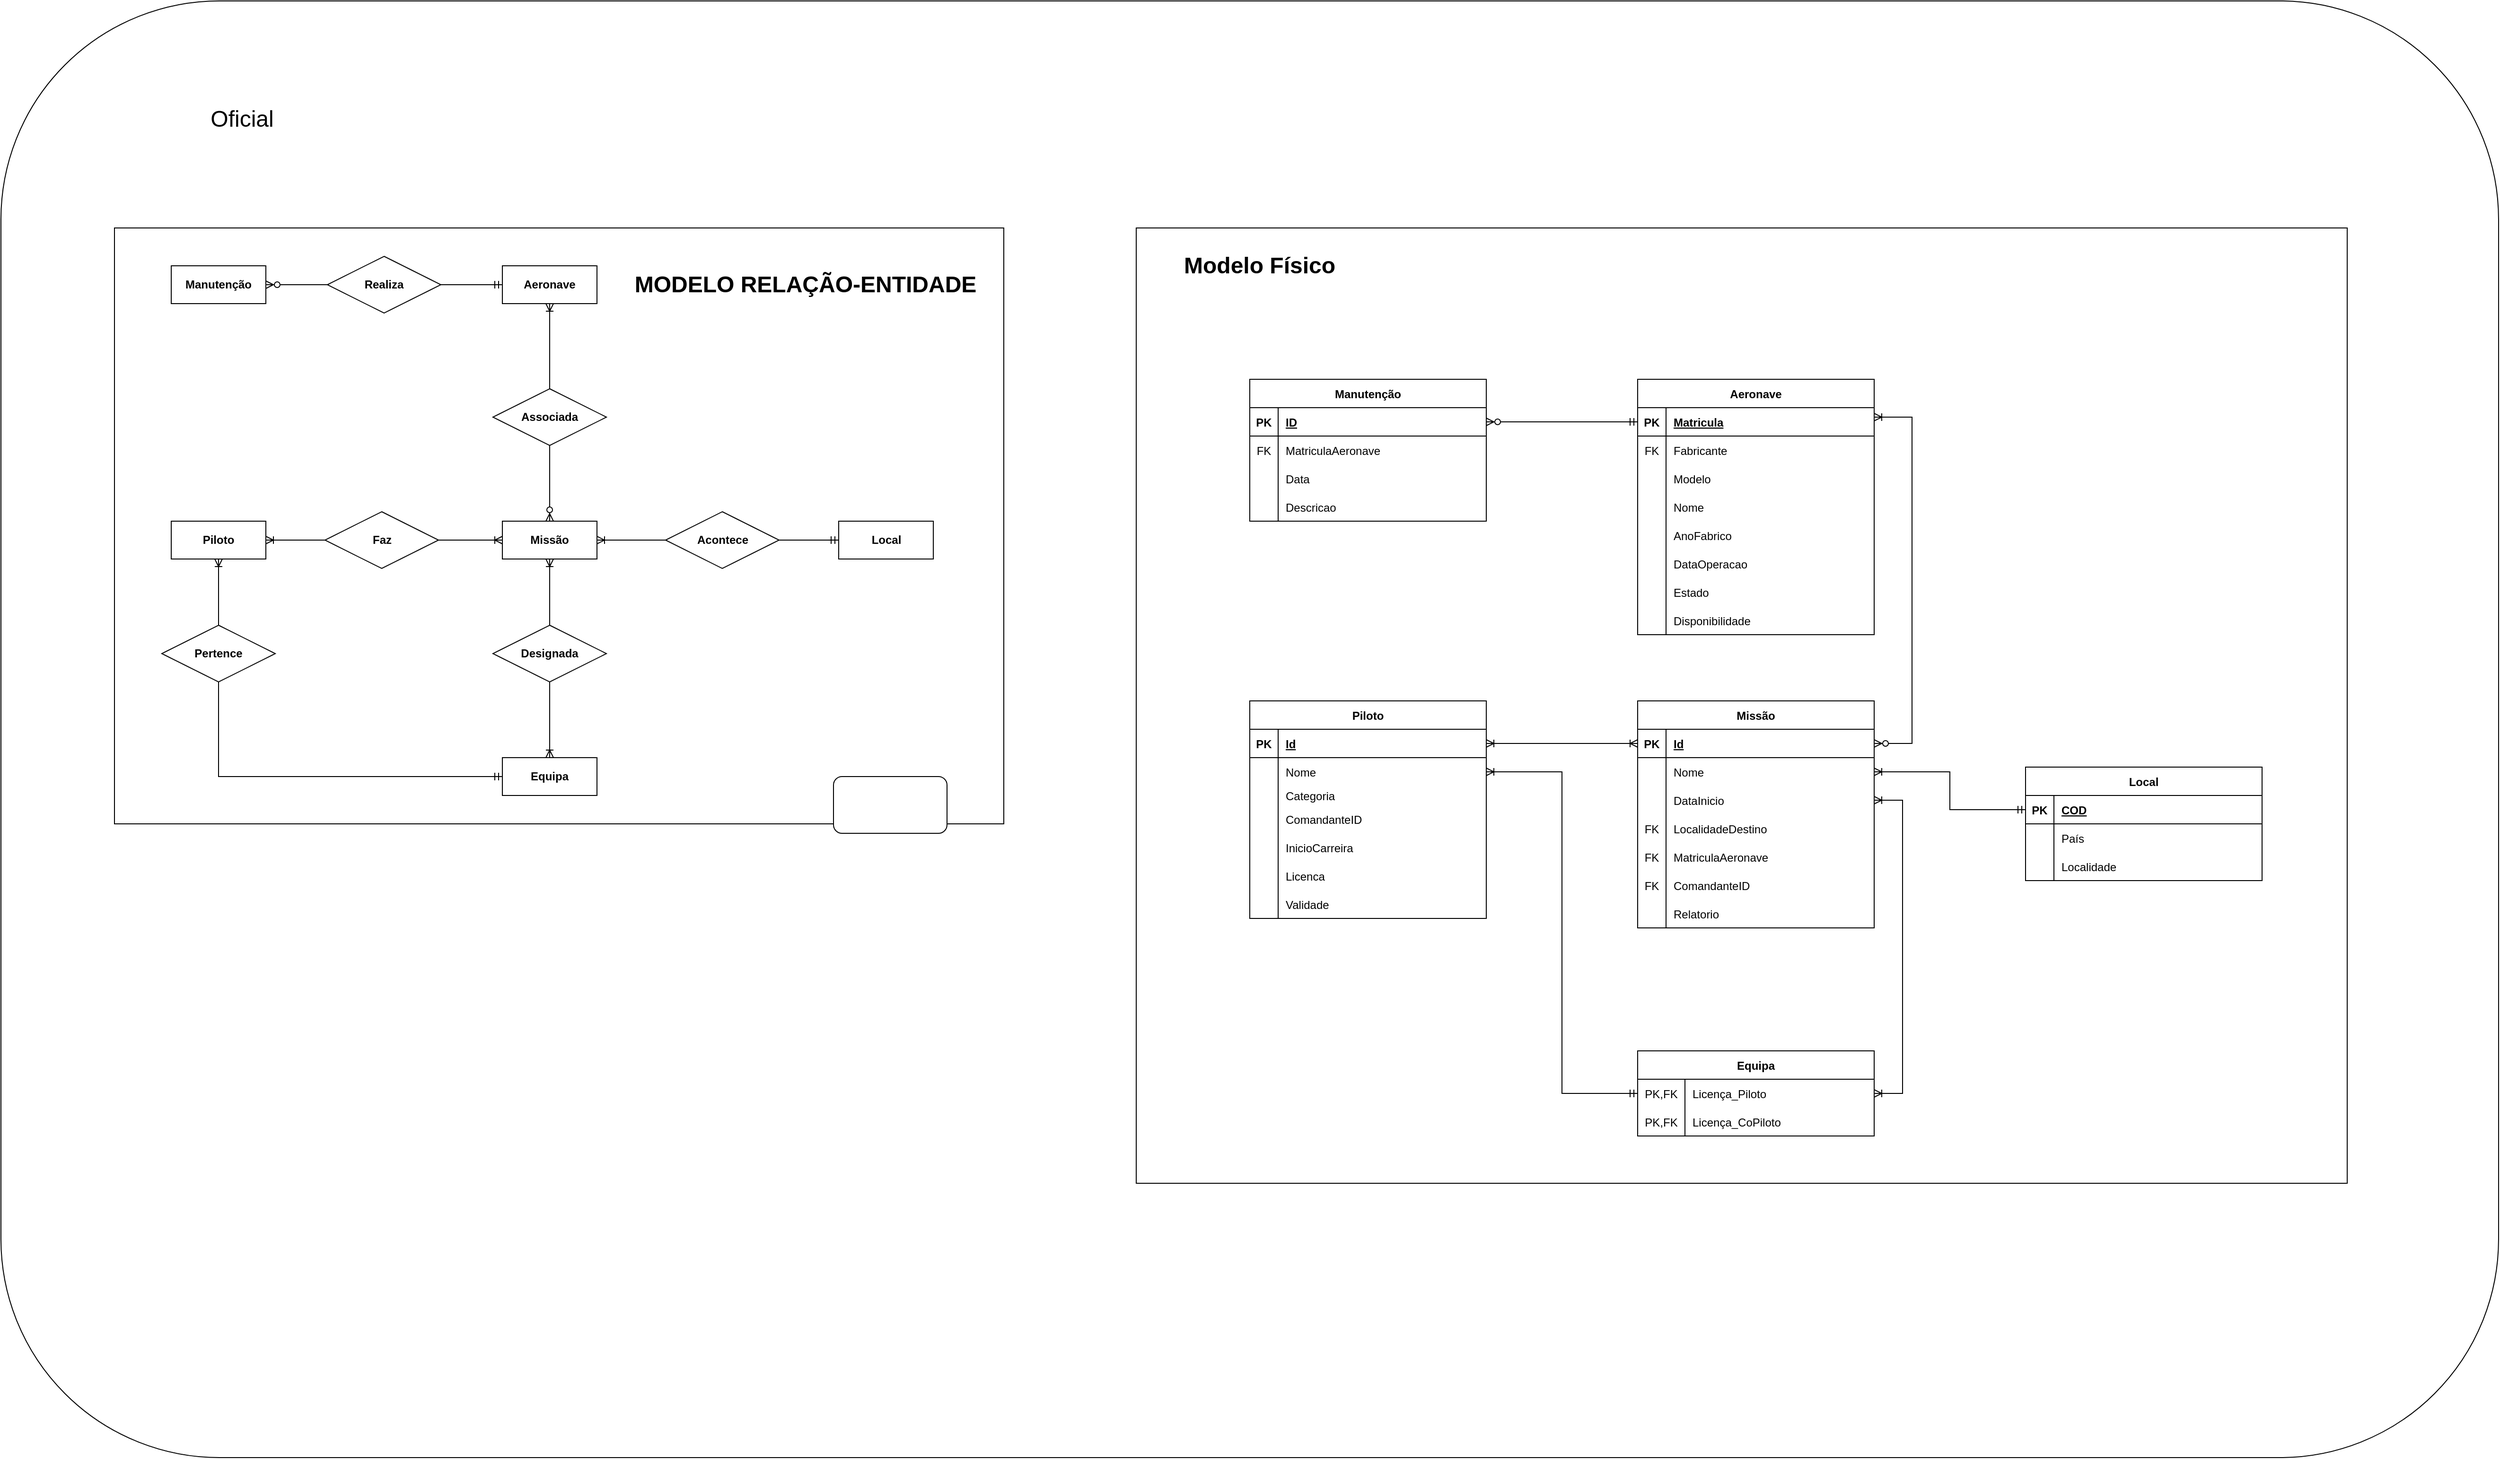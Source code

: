 <mxfile version="24.4.8" type="device">
  <diagram id="R2lEEEUBdFMjLlhIrx00" name="Page-1">
    <mxGraphModel dx="3646" dy="654" grid="1" gridSize="10" guides="1" tooltips="1" connect="1" arrows="1" fold="1" page="1" pageScale="1" pageWidth="850" pageHeight="1100" background="none" math="0" shadow="0" extFonts="Permanent Marker^https://fonts.googleapis.com/css?family=Permanent+Marker">
      <root>
        <mxCell id="0" />
        <mxCell id="1" parent="0" />
        <mxCell id="15Yekp_zFiev67WTjVwO-2" value="" style="rounded=1;whiteSpace=wrap;html=1;" vertex="1" parent="1">
          <mxGeometry x="210" y="1220" width="2640" height="1540" as="geometry" />
        </mxCell>
        <mxCell id="8hOoXoBKxcGa-w_Avn5O-281" value="" style="rounded=0;whiteSpace=wrap;html=1;" parent="1" vertex="1">
          <mxGeometry x="1410" y="1460" width="1280" height="1010" as="geometry" />
        </mxCell>
        <mxCell id="8hOoXoBKxcGa-w_Avn5O-239" value="" style="rounded=0;whiteSpace=wrap;html=1;" parent="1" vertex="1">
          <mxGeometry x="330" y="1460" width="940" height="630" as="geometry" />
        </mxCell>
        <mxCell id="8hOoXoBKxcGa-w_Avn5O-37" value="Local" style="shape=table;startSize=30;container=1;collapsible=1;childLayout=tableLayout;fixedRows=1;rowLines=0;fontStyle=1;align=center;resizeLast=1;" parent="1" vertex="1">
          <mxGeometry x="2350" y="2030" width="250" height="120" as="geometry" />
        </mxCell>
        <mxCell id="8hOoXoBKxcGa-w_Avn5O-38" value="" style="shape=partialRectangle;collapsible=0;dropTarget=0;pointerEvents=0;fillColor=none;points=[[0,0.5],[1,0.5]];portConstraint=eastwest;top=0;left=0;right=0;bottom=1;" parent="8hOoXoBKxcGa-w_Avn5O-37" vertex="1">
          <mxGeometry y="30" width="250" height="30" as="geometry" />
        </mxCell>
        <mxCell id="8hOoXoBKxcGa-w_Avn5O-39" value="PK" style="shape=partialRectangle;overflow=hidden;connectable=0;fillColor=none;top=0;left=0;bottom=0;right=0;fontStyle=1;" parent="8hOoXoBKxcGa-w_Avn5O-38" vertex="1">
          <mxGeometry width="30" height="30" as="geometry">
            <mxRectangle width="30" height="30" as="alternateBounds" />
          </mxGeometry>
        </mxCell>
        <mxCell id="8hOoXoBKxcGa-w_Avn5O-40" value="COD" style="shape=partialRectangle;overflow=hidden;connectable=0;fillColor=none;top=0;left=0;bottom=0;right=0;align=left;spacingLeft=6;fontStyle=5;" parent="8hOoXoBKxcGa-w_Avn5O-38" vertex="1">
          <mxGeometry x="30" width="220" height="30" as="geometry">
            <mxRectangle width="220" height="30" as="alternateBounds" />
          </mxGeometry>
        </mxCell>
        <mxCell id="8hOoXoBKxcGa-w_Avn5O-41" value="" style="shape=partialRectangle;collapsible=0;dropTarget=0;pointerEvents=0;fillColor=none;points=[[0,0.5],[1,0.5]];portConstraint=eastwest;top=0;left=0;right=0;bottom=0;" parent="8hOoXoBKxcGa-w_Avn5O-37" vertex="1">
          <mxGeometry y="60" width="250" height="30" as="geometry" />
        </mxCell>
        <mxCell id="8hOoXoBKxcGa-w_Avn5O-42" value="" style="shape=partialRectangle;overflow=hidden;connectable=0;fillColor=none;top=0;left=0;bottom=0;right=0;" parent="8hOoXoBKxcGa-w_Avn5O-41" vertex="1">
          <mxGeometry width="30" height="30" as="geometry">
            <mxRectangle width="30" height="30" as="alternateBounds" />
          </mxGeometry>
        </mxCell>
        <mxCell id="8hOoXoBKxcGa-w_Avn5O-43" value="País" style="shape=partialRectangle;overflow=hidden;connectable=0;fillColor=none;top=0;left=0;bottom=0;right=0;align=left;spacingLeft=6;" parent="8hOoXoBKxcGa-w_Avn5O-41" vertex="1">
          <mxGeometry x="30" width="220" height="30" as="geometry">
            <mxRectangle width="220" height="30" as="alternateBounds" />
          </mxGeometry>
        </mxCell>
        <mxCell id="8hOoXoBKxcGa-w_Avn5O-44" value="" style="shape=partialRectangle;collapsible=0;dropTarget=0;pointerEvents=0;fillColor=none;points=[[0,0.5],[1,0.5]];portConstraint=eastwest;top=0;left=0;right=0;bottom=0;" parent="8hOoXoBKxcGa-w_Avn5O-37" vertex="1">
          <mxGeometry y="90" width="250" height="30" as="geometry" />
        </mxCell>
        <mxCell id="8hOoXoBKxcGa-w_Avn5O-45" value="" style="shape=partialRectangle;overflow=hidden;connectable=0;fillColor=none;top=0;left=0;bottom=0;right=0;" parent="8hOoXoBKxcGa-w_Avn5O-44" vertex="1">
          <mxGeometry width="30" height="30" as="geometry">
            <mxRectangle width="30" height="30" as="alternateBounds" />
          </mxGeometry>
        </mxCell>
        <mxCell id="8hOoXoBKxcGa-w_Avn5O-46" value="Localidade" style="shape=partialRectangle;overflow=hidden;connectable=0;fillColor=none;top=0;left=0;bottom=0;right=0;align=left;spacingLeft=6;" parent="8hOoXoBKxcGa-w_Avn5O-44" vertex="1">
          <mxGeometry x="30" width="220" height="30" as="geometry">
            <mxRectangle width="220" height="30" as="alternateBounds" />
          </mxGeometry>
        </mxCell>
        <mxCell id="8hOoXoBKxcGa-w_Avn5O-47" value="Aeronave" style="shape=table;startSize=30;container=1;collapsible=1;childLayout=tableLayout;fixedRows=1;rowLines=0;fontStyle=1;align=center;resizeLast=1;" parent="1" vertex="1">
          <mxGeometry x="1940" y="1620" width="250" height="270" as="geometry" />
        </mxCell>
        <mxCell id="8hOoXoBKxcGa-w_Avn5O-48" value="" style="shape=partialRectangle;collapsible=0;dropTarget=0;pointerEvents=0;fillColor=none;points=[[0,0.5],[1,0.5]];portConstraint=eastwest;top=0;left=0;right=0;bottom=1;" parent="8hOoXoBKxcGa-w_Avn5O-47" vertex="1">
          <mxGeometry y="30" width="250" height="30" as="geometry" />
        </mxCell>
        <mxCell id="8hOoXoBKxcGa-w_Avn5O-49" value="PK" style="shape=partialRectangle;overflow=hidden;connectable=0;fillColor=none;top=0;left=0;bottom=0;right=0;fontStyle=1;" parent="8hOoXoBKxcGa-w_Avn5O-48" vertex="1">
          <mxGeometry width="30" height="30" as="geometry">
            <mxRectangle width="30" height="30" as="alternateBounds" />
          </mxGeometry>
        </mxCell>
        <mxCell id="8hOoXoBKxcGa-w_Avn5O-50" value="Matricula" style="shape=partialRectangle;overflow=hidden;connectable=0;fillColor=none;top=0;left=0;bottom=0;right=0;align=left;spacingLeft=6;fontStyle=5;" parent="8hOoXoBKxcGa-w_Avn5O-48" vertex="1">
          <mxGeometry x="30" width="220" height="30" as="geometry">
            <mxRectangle width="220" height="30" as="alternateBounds" />
          </mxGeometry>
        </mxCell>
        <mxCell id="8hOoXoBKxcGa-w_Avn5O-51" value="" style="shape=partialRectangle;collapsible=0;dropTarget=0;pointerEvents=0;fillColor=none;points=[[0,0.5],[1,0.5]];portConstraint=eastwest;top=0;left=0;right=0;bottom=0;" parent="8hOoXoBKxcGa-w_Avn5O-47" vertex="1">
          <mxGeometry y="60" width="250" height="30" as="geometry" />
        </mxCell>
        <mxCell id="8hOoXoBKxcGa-w_Avn5O-52" value="FK" style="shape=partialRectangle;overflow=hidden;connectable=0;fillColor=none;top=0;left=0;bottom=0;right=0;" parent="8hOoXoBKxcGa-w_Avn5O-51" vertex="1">
          <mxGeometry width="30" height="30" as="geometry">
            <mxRectangle width="30" height="30" as="alternateBounds" />
          </mxGeometry>
        </mxCell>
        <mxCell id="8hOoXoBKxcGa-w_Avn5O-53" value="Fabricante" style="shape=partialRectangle;overflow=hidden;connectable=0;fillColor=none;top=0;left=0;bottom=0;right=0;align=left;spacingLeft=6;" parent="8hOoXoBKxcGa-w_Avn5O-51" vertex="1">
          <mxGeometry x="30" width="220" height="30" as="geometry">
            <mxRectangle width="220" height="30" as="alternateBounds" />
          </mxGeometry>
        </mxCell>
        <mxCell id="8hOoXoBKxcGa-w_Avn5O-54" value="" style="shape=partialRectangle;collapsible=0;dropTarget=0;pointerEvents=0;fillColor=none;points=[[0,0.5],[1,0.5]];portConstraint=eastwest;top=0;left=0;right=0;bottom=0;" parent="8hOoXoBKxcGa-w_Avn5O-47" vertex="1">
          <mxGeometry y="90" width="250" height="30" as="geometry" />
        </mxCell>
        <mxCell id="8hOoXoBKxcGa-w_Avn5O-55" value="" style="shape=partialRectangle;overflow=hidden;connectable=0;fillColor=none;top=0;left=0;bottom=0;right=0;" parent="8hOoXoBKxcGa-w_Avn5O-54" vertex="1">
          <mxGeometry width="30" height="30" as="geometry">
            <mxRectangle width="30" height="30" as="alternateBounds" />
          </mxGeometry>
        </mxCell>
        <mxCell id="8hOoXoBKxcGa-w_Avn5O-56" value="Modelo" style="shape=partialRectangle;overflow=hidden;connectable=0;fillColor=none;top=0;left=0;bottom=0;right=0;align=left;spacingLeft=6;" parent="8hOoXoBKxcGa-w_Avn5O-54" vertex="1">
          <mxGeometry x="30" width="220" height="30" as="geometry">
            <mxRectangle width="220" height="30" as="alternateBounds" />
          </mxGeometry>
        </mxCell>
        <mxCell id="8hOoXoBKxcGa-w_Avn5O-57" value="" style="shape=partialRectangle;collapsible=0;dropTarget=0;pointerEvents=0;fillColor=none;points=[[0,0.5],[1,0.5]];portConstraint=eastwest;top=0;left=0;right=0;bottom=0;" parent="8hOoXoBKxcGa-w_Avn5O-47" vertex="1">
          <mxGeometry y="120" width="250" height="30" as="geometry" />
        </mxCell>
        <mxCell id="8hOoXoBKxcGa-w_Avn5O-58" value="" style="shape=partialRectangle;overflow=hidden;connectable=0;fillColor=none;top=0;left=0;bottom=0;right=0;" parent="8hOoXoBKxcGa-w_Avn5O-57" vertex="1">
          <mxGeometry width="30" height="30" as="geometry">
            <mxRectangle width="30" height="30" as="alternateBounds" />
          </mxGeometry>
        </mxCell>
        <mxCell id="8hOoXoBKxcGa-w_Avn5O-59" value="Nome" style="shape=partialRectangle;overflow=hidden;connectable=0;fillColor=none;top=0;left=0;bottom=0;right=0;align=left;spacingLeft=6;" parent="8hOoXoBKxcGa-w_Avn5O-57" vertex="1">
          <mxGeometry x="30" width="220" height="30" as="geometry">
            <mxRectangle width="220" height="30" as="alternateBounds" />
          </mxGeometry>
        </mxCell>
        <mxCell id="8hOoXoBKxcGa-w_Avn5O-60" value="" style="shape=partialRectangle;collapsible=0;dropTarget=0;pointerEvents=0;fillColor=none;points=[[0,0.5],[1,0.5]];portConstraint=eastwest;top=0;left=0;right=0;bottom=0;" parent="8hOoXoBKxcGa-w_Avn5O-47" vertex="1">
          <mxGeometry y="150" width="250" height="30" as="geometry" />
        </mxCell>
        <mxCell id="8hOoXoBKxcGa-w_Avn5O-61" value="" style="shape=partialRectangle;overflow=hidden;connectable=0;fillColor=none;top=0;left=0;bottom=0;right=0;" parent="8hOoXoBKxcGa-w_Avn5O-60" vertex="1">
          <mxGeometry width="30" height="30" as="geometry">
            <mxRectangle width="30" height="30" as="alternateBounds" />
          </mxGeometry>
        </mxCell>
        <mxCell id="8hOoXoBKxcGa-w_Avn5O-62" value="AnoFabrico" style="shape=partialRectangle;overflow=hidden;connectable=0;fillColor=none;top=0;left=0;bottom=0;right=0;align=left;spacingLeft=6;" parent="8hOoXoBKxcGa-w_Avn5O-60" vertex="1">
          <mxGeometry x="30" width="220" height="30" as="geometry">
            <mxRectangle width="220" height="30" as="alternateBounds" />
          </mxGeometry>
        </mxCell>
        <mxCell id="8hOoXoBKxcGa-w_Avn5O-241" value="" style="shape=partialRectangle;collapsible=0;dropTarget=0;pointerEvents=0;fillColor=none;points=[[0,0.5],[1,0.5]];portConstraint=eastwest;top=0;left=0;right=0;bottom=0;" parent="8hOoXoBKxcGa-w_Avn5O-47" vertex="1">
          <mxGeometry y="180" width="250" height="30" as="geometry" />
        </mxCell>
        <mxCell id="8hOoXoBKxcGa-w_Avn5O-242" value="" style="shape=partialRectangle;overflow=hidden;connectable=0;fillColor=none;top=0;left=0;bottom=0;right=0;" parent="8hOoXoBKxcGa-w_Avn5O-241" vertex="1">
          <mxGeometry width="30" height="30" as="geometry">
            <mxRectangle width="30" height="30" as="alternateBounds" />
          </mxGeometry>
        </mxCell>
        <mxCell id="8hOoXoBKxcGa-w_Avn5O-243" value="DataOperacao" style="shape=partialRectangle;overflow=hidden;connectable=0;fillColor=none;top=0;left=0;bottom=0;right=0;align=left;spacingLeft=6;" parent="8hOoXoBKxcGa-w_Avn5O-241" vertex="1">
          <mxGeometry x="30" width="220" height="30" as="geometry">
            <mxRectangle width="220" height="30" as="alternateBounds" />
          </mxGeometry>
        </mxCell>
        <mxCell id="8hOoXoBKxcGa-w_Avn5O-244" value="" style="shape=partialRectangle;collapsible=0;dropTarget=0;pointerEvents=0;fillColor=none;points=[[0,0.5],[1,0.5]];portConstraint=eastwest;top=0;left=0;right=0;bottom=0;" parent="8hOoXoBKxcGa-w_Avn5O-47" vertex="1">
          <mxGeometry y="210" width="250" height="30" as="geometry" />
        </mxCell>
        <mxCell id="8hOoXoBKxcGa-w_Avn5O-245" value="" style="shape=partialRectangle;overflow=hidden;connectable=0;fillColor=none;top=0;left=0;bottom=0;right=0;" parent="8hOoXoBKxcGa-w_Avn5O-244" vertex="1">
          <mxGeometry width="30" height="30" as="geometry">
            <mxRectangle width="30" height="30" as="alternateBounds" />
          </mxGeometry>
        </mxCell>
        <mxCell id="8hOoXoBKxcGa-w_Avn5O-246" value="Estado" style="shape=partialRectangle;overflow=hidden;connectable=0;fillColor=none;top=0;left=0;bottom=0;right=0;align=left;spacingLeft=6;" parent="8hOoXoBKxcGa-w_Avn5O-244" vertex="1">
          <mxGeometry x="30" width="220" height="30" as="geometry">
            <mxRectangle width="220" height="30" as="alternateBounds" />
          </mxGeometry>
        </mxCell>
        <mxCell id="8hOoXoBKxcGa-w_Avn5O-247" value="" style="shape=partialRectangle;collapsible=0;dropTarget=0;pointerEvents=0;fillColor=none;points=[[0,0.5],[1,0.5]];portConstraint=eastwest;top=0;left=0;right=0;bottom=0;" parent="8hOoXoBKxcGa-w_Avn5O-47" vertex="1">
          <mxGeometry y="240" width="250" height="30" as="geometry" />
        </mxCell>
        <mxCell id="8hOoXoBKxcGa-w_Avn5O-248" value="" style="shape=partialRectangle;overflow=hidden;connectable=0;fillColor=none;top=0;left=0;bottom=0;right=0;" parent="8hOoXoBKxcGa-w_Avn5O-247" vertex="1">
          <mxGeometry width="30" height="30" as="geometry">
            <mxRectangle width="30" height="30" as="alternateBounds" />
          </mxGeometry>
        </mxCell>
        <mxCell id="8hOoXoBKxcGa-w_Avn5O-249" value="Disponibilidade" style="shape=partialRectangle;overflow=hidden;connectable=0;fillColor=none;top=0;left=0;bottom=0;right=0;align=left;spacingLeft=6;" parent="8hOoXoBKxcGa-w_Avn5O-247" vertex="1">
          <mxGeometry x="30" width="220" height="30" as="geometry">
            <mxRectangle width="220" height="30" as="alternateBounds" />
          </mxGeometry>
        </mxCell>
        <mxCell id="8hOoXoBKxcGa-w_Avn5O-63" value="Missão" style="shape=table;startSize=30;container=1;collapsible=1;childLayout=tableLayout;fixedRows=1;rowLines=0;fontStyle=1;align=center;resizeLast=1;" parent="1" vertex="1">
          <mxGeometry x="1940" y="1960" width="250" height="240" as="geometry" />
        </mxCell>
        <mxCell id="8hOoXoBKxcGa-w_Avn5O-64" value="" style="shape=partialRectangle;collapsible=0;dropTarget=0;pointerEvents=0;fillColor=none;points=[[0,0.5],[1,0.5]];portConstraint=eastwest;top=0;left=0;right=0;bottom=1;" parent="8hOoXoBKxcGa-w_Avn5O-63" vertex="1">
          <mxGeometry y="30" width="250" height="30" as="geometry" />
        </mxCell>
        <mxCell id="8hOoXoBKxcGa-w_Avn5O-65" value="PK" style="shape=partialRectangle;overflow=hidden;connectable=0;fillColor=none;top=0;left=0;bottom=0;right=0;fontStyle=1;" parent="8hOoXoBKxcGa-w_Avn5O-64" vertex="1">
          <mxGeometry width="30" height="30" as="geometry">
            <mxRectangle width="30" height="30" as="alternateBounds" />
          </mxGeometry>
        </mxCell>
        <mxCell id="8hOoXoBKxcGa-w_Avn5O-66" value="Id" style="shape=partialRectangle;overflow=hidden;connectable=0;fillColor=none;top=0;left=0;bottom=0;right=0;align=left;spacingLeft=6;fontStyle=5;" parent="8hOoXoBKxcGa-w_Avn5O-64" vertex="1">
          <mxGeometry x="30" width="220" height="30" as="geometry">
            <mxRectangle width="220" height="30" as="alternateBounds" />
          </mxGeometry>
        </mxCell>
        <mxCell id="8hOoXoBKxcGa-w_Avn5O-67" value="" style="shape=partialRectangle;collapsible=0;dropTarget=0;pointerEvents=0;fillColor=none;points=[[0,0.5],[1,0.5]];portConstraint=eastwest;top=0;left=0;right=0;bottom=0;" parent="8hOoXoBKxcGa-w_Avn5O-63" vertex="1">
          <mxGeometry y="60" width="250" height="30" as="geometry" />
        </mxCell>
        <mxCell id="8hOoXoBKxcGa-w_Avn5O-68" value="" style="shape=partialRectangle;overflow=hidden;connectable=0;fillColor=none;top=0;left=0;bottom=0;right=0;" parent="8hOoXoBKxcGa-w_Avn5O-67" vertex="1">
          <mxGeometry width="30" height="30" as="geometry">
            <mxRectangle width="30" height="30" as="alternateBounds" />
          </mxGeometry>
        </mxCell>
        <mxCell id="8hOoXoBKxcGa-w_Avn5O-69" value="Nome" style="shape=partialRectangle;overflow=hidden;connectable=0;fillColor=none;top=0;left=0;bottom=0;right=0;align=left;spacingLeft=6;" parent="8hOoXoBKxcGa-w_Avn5O-67" vertex="1">
          <mxGeometry x="30" width="220" height="30" as="geometry">
            <mxRectangle width="220" height="30" as="alternateBounds" />
          </mxGeometry>
        </mxCell>
        <mxCell id="8hOoXoBKxcGa-w_Avn5O-70" value="" style="shape=partialRectangle;collapsible=0;dropTarget=0;pointerEvents=0;fillColor=none;points=[[0,0.5],[1,0.5]];portConstraint=eastwest;top=0;left=0;right=0;bottom=0;" parent="8hOoXoBKxcGa-w_Avn5O-63" vertex="1">
          <mxGeometry y="90" width="250" height="30" as="geometry" />
        </mxCell>
        <mxCell id="8hOoXoBKxcGa-w_Avn5O-71" value="" style="shape=partialRectangle;overflow=hidden;connectable=0;fillColor=none;top=0;left=0;bottom=0;right=0;" parent="8hOoXoBKxcGa-w_Avn5O-70" vertex="1">
          <mxGeometry width="30" height="30" as="geometry">
            <mxRectangle width="30" height="30" as="alternateBounds" />
          </mxGeometry>
        </mxCell>
        <mxCell id="8hOoXoBKxcGa-w_Avn5O-72" value="DataInicio" style="shape=partialRectangle;overflow=hidden;connectable=0;fillColor=none;top=0;left=0;bottom=0;right=0;align=left;spacingLeft=6;" parent="8hOoXoBKxcGa-w_Avn5O-70" vertex="1">
          <mxGeometry x="30" width="220" height="30" as="geometry">
            <mxRectangle width="220" height="30" as="alternateBounds" />
          </mxGeometry>
        </mxCell>
        <mxCell id="8hOoXoBKxcGa-w_Avn5O-73" value="" style="shape=partialRectangle;collapsible=0;dropTarget=0;pointerEvents=0;fillColor=none;points=[[0,0.5],[1,0.5]];portConstraint=eastwest;top=0;left=0;right=0;bottom=0;" parent="8hOoXoBKxcGa-w_Avn5O-63" vertex="1">
          <mxGeometry y="120" width="250" height="30" as="geometry" />
        </mxCell>
        <mxCell id="8hOoXoBKxcGa-w_Avn5O-74" value="FK" style="shape=partialRectangle;overflow=hidden;connectable=0;fillColor=none;top=0;left=0;bottom=0;right=0;" parent="8hOoXoBKxcGa-w_Avn5O-73" vertex="1">
          <mxGeometry width="30" height="30" as="geometry">
            <mxRectangle width="30" height="30" as="alternateBounds" />
          </mxGeometry>
        </mxCell>
        <mxCell id="8hOoXoBKxcGa-w_Avn5O-75" value="LocalidadeDestino" style="shape=partialRectangle;overflow=hidden;connectable=0;fillColor=none;top=0;left=0;bottom=0;right=0;align=left;spacingLeft=6;" parent="8hOoXoBKxcGa-w_Avn5O-73" vertex="1">
          <mxGeometry x="30" width="220" height="30" as="geometry">
            <mxRectangle width="220" height="30" as="alternateBounds" />
          </mxGeometry>
        </mxCell>
        <mxCell id="8hOoXoBKxcGa-w_Avn5O-76" value="" style="shape=partialRectangle;collapsible=0;dropTarget=0;pointerEvents=0;fillColor=none;points=[[0,0.5],[1,0.5]];portConstraint=eastwest;top=0;left=0;right=0;bottom=0;" parent="8hOoXoBKxcGa-w_Avn5O-63" vertex="1">
          <mxGeometry y="150" width="250" height="30" as="geometry" />
        </mxCell>
        <mxCell id="8hOoXoBKxcGa-w_Avn5O-77" value="FK" style="shape=partialRectangle;overflow=hidden;connectable=0;fillColor=none;top=0;left=0;bottom=0;right=0;" parent="8hOoXoBKxcGa-w_Avn5O-76" vertex="1">
          <mxGeometry width="30" height="30" as="geometry">
            <mxRectangle width="30" height="30" as="alternateBounds" />
          </mxGeometry>
        </mxCell>
        <mxCell id="8hOoXoBKxcGa-w_Avn5O-78" value="MatriculaAeronave" style="shape=partialRectangle;overflow=hidden;connectable=0;fillColor=none;top=0;left=0;bottom=0;right=0;align=left;spacingLeft=6;" parent="8hOoXoBKxcGa-w_Avn5O-76" vertex="1">
          <mxGeometry x="30" width="220" height="30" as="geometry">
            <mxRectangle width="220" height="30" as="alternateBounds" />
          </mxGeometry>
        </mxCell>
        <mxCell id="8hOoXoBKxcGa-w_Avn5O-79" value="" style="shape=partialRectangle;collapsible=0;dropTarget=0;pointerEvents=0;fillColor=none;points=[[0,0.5],[1,0.5]];portConstraint=eastwest;top=0;left=0;right=0;bottom=0;" parent="8hOoXoBKxcGa-w_Avn5O-63" vertex="1">
          <mxGeometry y="180" width="250" height="30" as="geometry" />
        </mxCell>
        <mxCell id="8hOoXoBKxcGa-w_Avn5O-80" value="FK" style="shape=partialRectangle;overflow=hidden;connectable=0;fillColor=none;top=0;left=0;bottom=0;right=0;" parent="8hOoXoBKxcGa-w_Avn5O-79" vertex="1">
          <mxGeometry width="30" height="30" as="geometry">
            <mxRectangle width="30" height="30" as="alternateBounds" />
          </mxGeometry>
        </mxCell>
        <mxCell id="8hOoXoBKxcGa-w_Avn5O-81" value="ComandanteID" style="shape=partialRectangle;overflow=hidden;connectable=0;fillColor=none;top=0;left=0;bottom=0;right=0;align=left;spacingLeft=6;" parent="8hOoXoBKxcGa-w_Avn5O-79" vertex="1">
          <mxGeometry x="30" width="220" height="30" as="geometry">
            <mxRectangle width="220" height="30" as="alternateBounds" />
          </mxGeometry>
        </mxCell>
        <mxCell id="8hOoXoBKxcGa-w_Avn5O-82" value="" style="shape=partialRectangle;collapsible=0;dropTarget=0;pointerEvents=0;fillColor=none;points=[[0,0.5],[1,0.5]];portConstraint=eastwest;top=0;left=0;right=0;bottom=0;" parent="8hOoXoBKxcGa-w_Avn5O-63" vertex="1">
          <mxGeometry y="210" width="250" height="30" as="geometry" />
        </mxCell>
        <mxCell id="8hOoXoBKxcGa-w_Avn5O-83" value="" style="shape=partialRectangle;overflow=hidden;connectable=0;fillColor=none;top=0;left=0;bottom=0;right=0;" parent="8hOoXoBKxcGa-w_Avn5O-82" vertex="1">
          <mxGeometry width="30" height="30" as="geometry">
            <mxRectangle width="30" height="30" as="alternateBounds" />
          </mxGeometry>
        </mxCell>
        <mxCell id="8hOoXoBKxcGa-w_Avn5O-84" value="Relatorio" style="shape=partialRectangle;overflow=hidden;connectable=0;fillColor=none;top=0;left=0;bottom=0;right=0;align=left;spacingLeft=6;" parent="8hOoXoBKxcGa-w_Avn5O-82" vertex="1">
          <mxGeometry x="30" width="220" height="30" as="geometry">
            <mxRectangle width="220" height="30" as="alternateBounds" />
          </mxGeometry>
        </mxCell>
        <mxCell id="8hOoXoBKxcGa-w_Avn5O-85" value="Equipa" style="shape=table;startSize=30;container=1;collapsible=1;childLayout=tableLayout;fixedRows=1;rowLines=0;fontStyle=1;align=center;resizeLast=1;" parent="1" vertex="1">
          <mxGeometry x="1940" y="2330" width="250" height="90" as="geometry" />
        </mxCell>
        <mxCell id="8hOoXoBKxcGa-w_Avn5O-89" value="" style="shape=partialRectangle;collapsible=0;dropTarget=0;pointerEvents=0;fillColor=none;points=[[0,0.5],[1,0.5]];portConstraint=eastwest;top=0;left=0;right=0;bottom=0;" parent="8hOoXoBKxcGa-w_Avn5O-85" vertex="1">
          <mxGeometry y="30" width="250" height="30" as="geometry" />
        </mxCell>
        <mxCell id="8hOoXoBKxcGa-w_Avn5O-90" value="PK,FK" style="shape=partialRectangle;overflow=hidden;connectable=0;fillColor=none;top=0;left=0;bottom=0;right=0;" parent="8hOoXoBKxcGa-w_Avn5O-89" vertex="1">
          <mxGeometry width="50" height="30" as="geometry">
            <mxRectangle width="50" height="30" as="alternateBounds" />
          </mxGeometry>
        </mxCell>
        <mxCell id="8hOoXoBKxcGa-w_Avn5O-91" value="Licença_Piloto" style="shape=partialRectangle;overflow=hidden;connectable=0;fillColor=none;top=0;left=0;bottom=0;right=0;align=left;spacingLeft=6;" parent="8hOoXoBKxcGa-w_Avn5O-89" vertex="1">
          <mxGeometry x="50" width="200" height="30" as="geometry">
            <mxRectangle width="200" height="30" as="alternateBounds" />
          </mxGeometry>
        </mxCell>
        <mxCell id="8hOoXoBKxcGa-w_Avn5O-92" value="" style="shape=partialRectangle;collapsible=0;dropTarget=0;pointerEvents=0;fillColor=none;points=[[0,0.5],[1,0.5]];portConstraint=eastwest;top=0;left=0;right=0;bottom=0;" parent="8hOoXoBKxcGa-w_Avn5O-85" vertex="1">
          <mxGeometry y="60" width="250" height="30" as="geometry" />
        </mxCell>
        <mxCell id="8hOoXoBKxcGa-w_Avn5O-93" value="PK,FK" style="shape=partialRectangle;overflow=hidden;connectable=0;fillColor=none;top=0;left=0;bottom=0;right=0;" parent="8hOoXoBKxcGa-w_Avn5O-92" vertex="1">
          <mxGeometry width="50" height="30" as="geometry">
            <mxRectangle width="50" height="30" as="alternateBounds" />
          </mxGeometry>
        </mxCell>
        <mxCell id="8hOoXoBKxcGa-w_Avn5O-94" value="Licença_CoPiloto" style="shape=partialRectangle;overflow=hidden;connectable=0;fillColor=none;top=0;left=0;bottom=0;right=0;align=left;spacingLeft=6;" parent="8hOoXoBKxcGa-w_Avn5O-92" vertex="1">
          <mxGeometry x="50" width="200" height="30" as="geometry">
            <mxRectangle width="200" height="30" as="alternateBounds" />
          </mxGeometry>
        </mxCell>
        <mxCell id="8hOoXoBKxcGa-w_Avn5O-101" value="Manutenção" style="shape=table;startSize=30;container=1;collapsible=1;childLayout=tableLayout;fixedRows=1;rowLines=0;fontStyle=1;align=center;resizeLast=1;" parent="1" vertex="1">
          <mxGeometry x="1530" y="1620" width="250" height="150" as="geometry" />
        </mxCell>
        <mxCell id="8hOoXoBKxcGa-w_Avn5O-102" value="" style="shape=partialRectangle;collapsible=0;dropTarget=0;pointerEvents=0;fillColor=none;points=[[0,0.5],[1,0.5]];portConstraint=eastwest;top=0;left=0;right=0;bottom=1;" parent="8hOoXoBKxcGa-w_Avn5O-101" vertex="1">
          <mxGeometry y="30" width="250" height="30" as="geometry" />
        </mxCell>
        <mxCell id="8hOoXoBKxcGa-w_Avn5O-103" value="PK" style="shape=partialRectangle;overflow=hidden;connectable=0;fillColor=none;top=0;left=0;bottom=0;right=0;fontStyle=1;" parent="8hOoXoBKxcGa-w_Avn5O-102" vertex="1">
          <mxGeometry width="30" height="30" as="geometry">
            <mxRectangle width="30" height="30" as="alternateBounds" />
          </mxGeometry>
        </mxCell>
        <mxCell id="8hOoXoBKxcGa-w_Avn5O-104" value="ID" style="shape=partialRectangle;overflow=hidden;connectable=0;fillColor=none;top=0;left=0;bottom=0;right=0;align=left;spacingLeft=6;fontStyle=5;" parent="8hOoXoBKxcGa-w_Avn5O-102" vertex="1">
          <mxGeometry x="30" width="220" height="30" as="geometry">
            <mxRectangle width="220" height="30" as="alternateBounds" />
          </mxGeometry>
        </mxCell>
        <mxCell id="8hOoXoBKxcGa-w_Avn5O-105" value="" style="shape=partialRectangle;collapsible=0;dropTarget=0;pointerEvents=0;fillColor=none;points=[[0,0.5],[1,0.5]];portConstraint=eastwest;top=0;left=0;right=0;bottom=0;" parent="8hOoXoBKxcGa-w_Avn5O-101" vertex="1">
          <mxGeometry y="60" width="250" height="30" as="geometry" />
        </mxCell>
        <mxCell id="8hOoXoBKxcGa-w_Avn5O-106" value="FK" style="shape=partialRectangle;overflow=hidden;connectable=0;fillColor=none;top=0;left=0;bottom=0;right=0;" parent="8hOoXoBKxcGa-w_Avn5O-105" vertex="1">
          <mxGeometry width="30" height="30" as="geometry">
            <mxRectangle width="30" height="30" as="alternateBounds" />
          </mxGeometry>
        </mxCell>
        <mxCell id="8hOoXoBKxcGa-w_Avn5O-107" value="MatriculaAeronave" style="shape=partialRectangle;overflow=hidden;connectable=0;fillColor=none;top=0;left=0;bottom=0;right=0;align=left;spacingLeft=6;" parent="8hOoXoBKxcGa-w_Avn5O-105" vertex="1">
          <mxGeometry x="30" width="220" height="30" as="geometry">
            <mxRectangle width="220" height="30" as="alternateBounds" />
          </mxGeometry>
        </mxCell>
        <mxCell id="8hOoXoBKxcGa-w_Avn5O-108" value="" style="shape=partialRectangle;collapsible=0;dropTarget=0;pointerEvents=0;fillColor=none;points=[[0,0.5],[1,0.5]];portConstraint=eastwest;top=0;left=0;right=0;bottom=0;" parent="8hOoXoBKxcGa-w_Avn5O-101" vertex="1">
          <mxGeometry y="90" width="250" height="30" as="geometry" />
        </mxCell>
        <mxCell id="8hOoXoBKxcGa-w_Avn5O-109" value="" style="shape=partialRectangle;overflow=hidden;connectable=0;fillColor=none;top=0;left=0;bottom=0;right=0;" parent="8hOoXoBKxcGa-w_Avn5O-108" vertex="1">
          <mxGeometry width="30" height="30" as="geometry">
            <mxRectangle width="30" height="30" as="alternateBounds" />
          </mxGeometry>
        </mxCell>
        <mxCell id="8hOoXoBKxcGa-w_Avn5O-110" value="Data" style="shape=partialRectangle;overflow=hidden;connectable=0;fillColor=none;top=0;left=0;bottom=0;right=0;align=left;spacingLeft=6;" parent="8hOoXoBKxcGa-w_Avn5O-108" vertex="1">
          <mxGeometry x="30" width="220" height="30" as="geometry">
            <mxRectangle width="220" height="30" as="alternateBounds" />
          </mxGeometry>
        </mxCell>
        <mxCell id="8hOoXoBKxcGa-w_Avn5O-111" value="" style="shape=partialRectangle;collapsible=0;dropTarget=0;pointerEvents=0;fillColor=none;points=[[0,0.5],[1,0.5]];portConstraint=eastwest;top=0;left=0;right=0;bottom=0;" parent="8hOoXoBKxcGa-w_Avn5O-101" vertex="1">
          <mxGeometry y="120" width="250" height="30" as="geometry" />
        </mxCell>
        <mxCell id="8hOoXoBKxcGa-w_Avn5O-112" value="" style="shape=partialRectangle;overflow=hidden;connectable=0;fillColor=none;top=0;left=0;bottom=0;right=0;" parent="8hOoXoBKxcGa-w_Avn5O-111" vertex="1">
          <mxGeometry width="30" height="30" as="geometry">
            <mxRectangle width="30" height="30" as="alternateBounds" />
          </mxGeometry>
        </mxCell>
        <mxCell id="8hOoXoBKxcGa-w_Avn5O-113" value="Descricao" style="shape=partialRectangle;overflow=hidden;connectable=0;fillColor=none;top=0;left=0;bottom=0;right=0;align=left;spacingLeft=6;" parent="8hOoXoBKxcGa-w_Avn5O-111" vertex="1">
          <mxGeometry x="30" width="220" height="30" as="geometry">
            <mxRectangle width="220" height="30" as="alternateBounds" />
          </mxGeometry>
        </mxCell>
        <mxCell id="8hOoXoBKxcGa-w_Avn5O-166" value="Piloto" style="shape=table;startSize=30;container=1;collapsible=1;childLayout=tableLayout;fixedRows=1;rowLines=0;fontStyle=1;align=center;resizeLast=1;" parent="1" vertex="1">
          <mxGeometry x="1530" y="1960" width="250" height="230" as="geometry" />
        </mxCell>
        <mxCell id="8hOoXoBKxcGa-w_Avn5O-167" value="" style="shape=partialRectangle;collapsible=0;dropTarget=0;pointerEvents=0;fillColor=none;points=[[0,0.5],[1,0.5]];portConstraint=eastwest;top=0;left=0;right=0;bottom=1;" parent="8hOoXoBKxcGa-w_Avn5O-166" vertex="1">
          <mxGeometry y="30" width="250" height="30" as="geometry" />
        </mxCell>
        <mxCell id="8hOoXoBKxcGa-w_Avn5O-168" value="PK" style="shape=partialRectangle;overflow=hidden;connectable=0;fillColor=none;top=0;left=0;bottom=0;right=0;fontStyle=1;" parent="8hOoXoBKxcGa-w_Avn5O-167" vertex="1">
          <mxGeometry width="30" height="30" as="geometry">
            <mxRectangle width="30" height="30" as="alternateBounds" />
          </mxGeometry>
        </mxCell>
        <mxCell id="8hOoXoBKxcGa-w_Avn5O-169" value="Id" style="shape=partialRectangle;overflow=hidden;connectable=0;fillColor=none;top=0;left=0;bottom=0;right=0;align=left;spacingLeft=6;fontStyle=5;" parent="8hOoXoBKxcGa-w_Avn5O-167" vertex="1">
          <mxGeometry x="30" width="220" height="30" as="geometry">
            <mxRectangle width="220" height="30" as="alternateBounds" />
          </mxGeometry>
        </mxCell>
        <mxCell id="8hOoXoBKxcGa-w_Avn5O-170" value="" style="shape=partialRectangle;collapsible=0;dropTarget=0;pointerEvents=0;fillColor=none;points=[[0,0.5],[1,0.5]];portConstraint=eastwest;top=0;left=0;right=0;bottom=0;" parent="8hOoXoBKxcGa-w_Avn5O-166" vertex="1">
          <mxGeometry y="60" width="250" height="30" as="geometry" />
        </mxCell>
        <mxCell id="8hOoXoBKxcGa-w_Avn5O-171" value="" style="shape=partialRectangle;overflow=hidden;connectable=0;fillColor=none;top=0;left=0;bottom=0;right=0;" parent="8hOoXoBKxcGa-w_Avn5O-170" vertex="1">
          <mxGeometry width="30" height="30" as="geometry">
            <mxRectangle width="30" height="30" as="alternateBounds" />
          </mxGeometry>
        </mxCell>
        <mxCell id="8hOoXoBKxcGa-w_Avn5O-172" value="Nome" style="shape=partialRectangle;overflow=hidden;connectable=0;fillColor=none;top=0;left=0;bottom=0;right=0;align=left;spacingLeft=6;" parent="8hOoXoBKxcGa-w_Avn5O-170" vertex="1">
          <mxGeometry x="30" width="220" height="30" as="geometry">
            <mxRectangle width="220" height="30" as="alternateBounds" />
          </mxGeometry>
        </mxCell>
        <mxCell id="8hOoXoBKxcGa-w_Avn5O-173" value="" style="shape=partialRectangle;collapsible=0;dropTarget=0;pointerEvents=0;fillColor=none;points=[[0,0.5],[1,0.5]];portConstraint=eastwest;top=0;left=0;right=0;bottom=0;" parent="8hOoXoBKxcGa-w_Avn5O-166" vertex="1">
          <mxGeometry y="90" width="250" height="20" as="geometry" />
        </mxCell>
        <mxCell id="8hOoXoBKxcGa-w_Avn5O-174" value="" style="shape=partialRectangle;overflow=hidden;connectable=0;fillColor=none;top=0;left=0;bottom=0;right=0;" parent="8hOoXoBKxcGa-w_Avn5O-173" vertex="1">
          <mxGeometry width="30" height="20" as="geometry">
            <mxRectangle width="30" height="20" as="alternateBounds" />
          </mxGeometry>
        </mxCell>
        <mxCell id="8hOoXoBKxcGa-w_Avn5O-175" value="Categoria" style="shape=partialRectangle;overflow=hidden;connectable=0;fillColor=none;top=0;left=0;bottom=0;right=0;align=left;spacingLeft=6;" parent="8hOoXoBKxcGa-w_Avn5O-173" vertex="1">
          <mxGeometry x="30" width="220" height="20" as="geometry">
            <mxRectangle width="220" height="20" as="alternateBounds" />
          </mxGeometry>
        </mxCell>
        <mxCell id="8hOoXoBKxcGa-w_Avn5O-176" value="" style="shape=partialRectangle;collapsible=0;dropTarget=0;pointerEvents=0;fillColor=none;points=[[0,0.5],[1,0.5]];portConstraint=eastwest;top=0;left=0;right=0;bottom=0;" parent="8hOoXoBKxcGa-w_Avn5O-166" vertex="1">
          <mxGeometry y="110" width="250" height="30" as="geometry" />
        </mxCell>
        <mxCell id="8hOoXoBKxcGa-w_Avn5O-177" value="" style="shape=partialRectangle;overflow=hidden;connectable=0;fillColor=none;top=0;left=0;bottom=0;right=0;" parent="8hOoXoBKxcGa-w_Avn5O-176" vertex="1">
          <mxGeometry width="30" height="30" as="geometry">
            <mxRectangle width="30" height="30" as="alternateBounds" />
          </mxGeometry>
        </mxCell>
        <mxCell id="8hOoXoBKxcGa-w_Avn5O-178" value="ComandanteID" style="shape=partialRectangle;overflow=hidden;connectable=0;fillColor=none;top=0;left=0;bottom=0;right=0;align=left;spacingLeft=6;" parent="8hOoXoBKxcGa-w_Avn5O-176" vertex="1">
          <mxGeometry x="30" width="220" height="30" as="geometry">
            <mxRectangle width="220" height="30" as="alternateBounds" />
          </mxGeometry>
        </mxCell>
        <mxCell id="8hOoXoBKxcGa-w_Avn5O-179" value="" style="shape=partialRectangle;collapsible=0;dropTarget=0;pointerEvents=0;fillColor=none;points=[[0,0.5],[1,0.5]];portConstraint=eastwest;top=0;left=0;right=0;bottom=0;" parent="8hOoXoBKxcGa-w_Avn5O-166" vertex="1">
          <mxGeometry y="140" width="250" height="30" as="geometry" />
        </mxCell>
        <mxCell id="8hOoXoBKxcGa-w_Avn5O-180" value="" style="shape=partialRectangle;overflow=hidden;connectable=0;fillColor=none;top=0;left=0;bottom=0;right=0;" parent="8hOoXoBKxcGa-w_Avn5O-179" vertex="1">
          <mxGeometry width="30" height="30" as="geometry">
            <mxRectangle width="30" height="30" as="alternateBounds" />
          </mxGeometry>
        </mxCell>
        <mxCell id="8hOoXoBKxcGa-w_Avn5O-181" value="InicioCarreira" style="shape=partialRectangle;overflow=hidden;connectable=0;fillColor=none;top=0;left=0;bottom=0;right=0;align=left;spacingLeft=6;" parent="8hOoXoBKxcGa-w_Avn5O-179" vertex="1">
          <mxGeometry x="30" width="220" height="30" as="geometry">
            <mxRectangle width="220" height="30" as="alternateBounds" />
          </mxGeometry>
        </mxCell>
        <mxCell id="8hOoXoBKxcGa-w_Avn5O-182" value="" style="shape=partialRectangle;collapsible=0;dropTarget=0;pointerEvents=0;fillColor=none;points=[[0,0.5],[1,0.5]];portConstraint=eastwest;top=0;left=0;right=0;bottom=0;" parent="8hOoXoBKxcGa-w_Avn5O-166" vertex="1">
          <mxGeometry y="170" width="250" height="30" as="geometry" />
        </mxCell>
        <mxCell id="8hOoXoBKxcGa-w_Avn5O-183" value="" style="shape=partialRectangle;overflow=hidden;connectable=0;fillColor=none;top=0;left=0;bottom=0;right=0;" parent="8hOoXoBKxcGa-w_Avn5O-182" vertex="1">
          <mxGeometry width="30" height="30" as="geometry">
            <mxRectangle width="30" height="30" as="alternateBounds" />
          </mxGeometry>
        </mxCell>
        <mxCell id="8hOoXoBKxcGa-w_Avn5O-184" value="Licenca" style="shape=partialRectangle;overflow=hidden;connectable=0;fillColor=none;top=0;left=0;bottom=0;right=0;align=left;spacingLeft=6;" parent="8hOoXoBKxcGa-w_Avn5O-182" vertex="1">
          <mxGeometry x="30" width="220" height="30" as="geometry">
            <mxRectangle width="220" height="30" as="alternateBounds" />
          </mxGeometry>
        </mxCell>
        <mxCell id="8hOoXoBKxcGa-w_Avn5O-269" value="" style="shape=partialRectangle;collapsible=0;dropTarget=0;pointerEvents=0;fillColor=none;points=[[0,0.5],[1,0.5]];portConstraint=eastwest;top=0;left=0;right=0;bottom=0;" parent="8hOoXoBKxcGa-w_Avn5O-166" vertex="1">
          <mxGeometry y="200" width="250" height="30" as="geometry" />
        </mxCell>
        <mxCell id="8hOoXoBKxcGa-w_Avn5O-270" value="" style="shape=partialRectangle;overflow=hidden;connectable=0;fillColor=none;top=0;left=0;bottom=0;right=0;" parent="8hOoXoBKxcGa-w_Avn5O-269" vertex="1">
          <mxGeometry width="30" height="30" as="geometry">
            <mxRectangle width="30" height="30" as="alternateBounds" />
          </mxGeometry>
        </mxCell>
        <mxCell id="8hOoXoBKxcGa-w_Avn5O-271" value="Validade" style="shape=partialRectangle;overflow=hidden;connectable=0;fillColor=none;top=0;left=0;bottom=0;right=0;align=left;spacingLeft=6;" parent="8hOoXoBKxcGa-w_Avn5O-269" vertex="1">
          <mxGeometry x="30" width="220" height="30" as="geometry">
            <mxRectangle width="220" height="30" as="alternateBounds" />
          </mxGeometry>
        </mxCell>
        <mxCell id="8hOoXoBKxcGa-w_Avn5O-194" value="&lt;span style=&quot;font-size: 24px;&quot;&gt;&lt;b&gt;Modelo Físico&lt;/b&gt;&lt;/span&gt;" style="text;html=1;align=center;verticalAlign=middle;resizable=0;points=[];autosize=1;strokeColor=none;fillColor=none;rotation=0;" parent="1" vertex="1">
          <mxGeometry x="1450" y="1480" width="180" height="40" as="geometry" />
        </mxCell>
        <mxCell id="8hOoXoBKxcGa-w_Avn5O-205" value="Aeronave" style="whiteSpace=wrap;html=1;align=center;strokeColor=default;verticalAlign=middle;fontFamily=Helvetica;fontSize=12;fontColor=default;fontStyle=1;labelBackgroundColor=default;fillColor=default;" parent="1" vertex="1">
          <mxGeometry x="740" y="1500" width="100" height="40" as="geometry" />
        </mxCell>
        <mxCell id="8hOoXoBKxcGa-w_Avn5O-206" value="Associada" style="shape=rhombus;perimeter=rhombusPerimeter;whiteSpace=wrap;html=1;align=center;strokeColor=default;verticalAlign=middle;fontFamily=Helvetica;fontSize=12;fontColor=default;fontStyle=1;labelBackgroundColor=default;fillColor=default;" parent="1" vertex="1">
          <mxGeometry x="730" y="1630" width="120" height="60" as="geometry" />
        </mxCell>
        <mxCell id="8hOoXoBKxcGa-w_Avn5O-207" value="" style="edgeStyle=orthogonalEdgeStyle;fontSize=12;html=1;endArrow=ERzeroToMany;endFill=1;rounded=0;strokeColor=default;align=center;verticalAlign=middle;fontFamily=Helvetica;fontColor=default;fontStyle=1;labelBackgroundColor=default;entryX=0.5;entryY=0;entryDx=0;entryDy=0;exitX=0.5;exitY=1;exitDx=0;exitDy=0;" parent="1" source="8hOoXoBKxcGa-w_Avn5O-206" target="8hOoXoBKxcGa-w_Avn5O-233" edge="1">
          <mxGeometry width="100" height="100" relative="1" as="geometry">
            <mxPoint x="640" y="1750" as="sourcePoint" />
            <mxPoint x="792.5" y="1760" as="targetPoint" />
            <Array as="points">
              <mxPoint x="790" y="1690" />
            </Array>
          </mxGeometry>
        </mxCell>
        <mxCell id="8hOoXoBKxcGa-w_Avn5O-208" value="" style="edgeStyle=orthogonalEdgeStyle;fontSize=12;html=1;endArrow=ERoneToMany;rounded=0;strokeColor=default;align=center;verticalAlign=middle;fontFamily=Helvetica;fontColor=default;fontStyle=1;labelBackgroundColor=default;entryX=0.5;entryY=1;entryDx=0;entryDy=0;exitX=0.5;exitY=0;exitDx=0;exitDy=0;" parent="1" source="8hOoXoBKxcGa-w_Avn5O-206" target="8hOoXoBKxcGa-w_Avn5O-205" edge="1">
          <mxGeometry width="100" height="100" relative="1" as="geometry">
            <mxPoint x="662.5" y="1630" as="sourcePoint" />
            <mxPoint x="762.5" y="1530" as="targetPoint" />
            <Array as="points">
              <mxPoint x="790" y="1540" />
            </Array>
          </mxGeometry>
        </mxCell>
        <mxCell id="8hOoXoBKxcGa-w_Avn5O-210" value="Piloto" style="whiteSpace=wrap;html=1;align=center;strokeColor=default;verticalAlign=middle;fontFamily=Helvetica;fontSize=12;fontColor=default;fontStyle=1;labelBackgroundColor=default;fillColor=default;" parent="1" vertex="1">
          <mxGeometry x="390" y="1770" width="100" height="40" as="geometry" />
        </mxCell>
        <mxCell id="8hOoXoBKxcGa-w_Avn5O-212" value="Pertence" style="shape=rhombus;perimeter=rhombusPerimeter;whiteSpace=wrap;html=1;align=center;strokeColor=default;verticalAlign=middle;fontFamily=Helvetica;fontSize=12;fontColor=default;fontStyle=1;labelBackgroundColor=default;fillColor=default;" parent="1" vertex="1">
          <mxGeometry x="380" y="1880" width="120" height="60" as="geometry" />
        </mxCell>
        <mxCell id="8hOoXoBKxcGa-w_Avn5O-217" value="" style="fontSize=12;html=1;endArrow=ERoneToMany;rounded=0;strokeColor=default;align=center;verticalAlign=middle;fontFamily=Helvetica;fontColor=default;labelBackgroundColor=default;exitX=0.5;exitY=0;exitDx=0;exitDy=0;entryX=0.5;entryY=1;entryDx=0;entryDy=0;edgeStyle=orthogonalEdgeStyle;" parent="1" source="8hOoXoBKxcGa-w_Avn5O-223" target="8hOoXoBKxcGa-w_Avn5O-233" edge="1">
          <mxGeometry width="100" height="100" relative="1" as="geometry">
            <mxPoint x="657.0" y="1790" as="sourcePoint" />
            <mxPoint x="735" y="1790" as="targetPoint" />
          </mxGeometry>
        </mxCell>
        <mxCell id="8hOoXoBKxcGa-w_Avn5O-218" value="Manutenção" style="whiteSpace=wrap;html=1;align=center;strokeColor=default;verticalAlign=middle;fontFamily=Helvetica;fontSize=12;fontColor=default;fontStyle=1;labelBackgroundColor=default;fillColor=default;" parent="1" vertex="1">
          <mxGeometry x="390" y="1500" width="100" height="40" as="geometry" />
        </mxCell>
        <mxCell id="8hOoXoBKxcGa-w_Avn5O-220" value="Realiza" style="shape=rhombus;perimeter=rhombusPerimeter;whiteSpace=wrap;html=1;align=center;strokeColor=default;verticalAlign=middle;fontFamily=Helvetica;fontSize=12;fontColor=default;fontStyle=1;labelBackgroundColor=default;fillColor=default;" parent="1" vertex="1">
          <mxGeometry x="555" y="1490" width="120" height="60" as="geometry" />
        </mxCell>
        <mxCell id="8hOoXoBKxcGa-w_Avn5O-221" value="Equipa" style="whiteSpace=wrap;html=1;align=center;strokeColor=default;verticalAlign=middle;fontFamily=Helvetica;fontSize=12;fontColor=default;fontStyle=1;labelBackgroundColor=default;fillColor=default;" parent="1" vertex="1">
          <mxGeometry x="740" y="2020" width="100" height="40" as="geometry" />
        </mxCell>
        <mxCell id="8hOoXoBKxcGa-w_Avn5O-223" value="Designada" style="shape=rhombus;perimeter=rhombusPerimeter;whiteSpace=wrap;html=1;align=center;strokeColor=default;verticalAlign=middle;fontFamily=Helvetica;fontSize=12;fontColor=default;fontStyle=1;labelBackgroundColor=default;fillColor=default;" parent="1" vertex="1">
          <mxGeometry x="730" y="1880" width="120" height="60" as="geometry" />
        </mxCell>
        <mxCell id="8hOoXoBKxcGa-w_Avn5O-224" value="" style="fontSize=12;html=1;endArrow=ERoneToMany;rounded=0;strokeColor=default;align=center;verticalAlign=middle;fontFamily=Helvetica;fontColor=default;labelBackgroundColor=default;exitX=0.5;exitY=1;exitDx=0;exitDy=0;entryX=0.5;entryY=0;entryDx=0;entryDy=0;edgeStyle=orthogonalEdgeStyle;" parent="1" source="8hOoXoBKxcGa-w_Avn5O-223" target="8hOoXoBKxcGa-w_Avn5O-221" edge="1">
          <mxGeometry width="100" height="100" relative="1" as="geometry">
            <mxPoint x="440" y="1860" as="sourcePoint" />
            <mxPoint x="530" y="1860" as="targetPoint" />
          </mxGeometry>
        </mxCell>
        <mxCell id="8hOoXoBKxcGa-w_Avn5O-228" value="" style="edgeStyle=orthogonalEdgeStyle;fontSize=12;html=1;endArrow=ERzeroToMany;endFill=1;rounded=0;strokeColor=default;align=center;verticalAlign=middle;fontFamily=Helvetica;fontColor=default;labelBackgroundColor=default;entryX=1;entryY=0.5;entryDx=0;entryDy=0;exitX=0;exitY=0.5;exitDx=0;exitDy=0;" parent="1" source="8hOoXoBKxcGa-w_Avn5O-220" target="8hOoXoBKxcGa-w_Avn5O-218" edge="1">
          <mxGeometry width="100" height="100" relative="1" as="geometry">
            <mxPoint x="600" y="1399.52" as="sourcePoint" />
            <mxPoint x="700" y="1299.52" as="targetPoint" />
          </mxGeometry>
        </mxCell>
        <mxCell id="8hOoXoBKxcGa-w_Avn5O-229" value="" style="edgeStyle=orthogonalEdgeStyle;fontSize=12;html=1;endArrow=ERmandOne;rounded=0;strokeColor=default;align=center;verticalAlign=middle;fontFamily=Helvetica;fontColor=default;labelBackgroundColor=default;entryX=0;entryY=0.5;entryDx=0;entryDy=0;exitX=1;exitY=0.5;exitDx=0;exitDy=0;" parent="1" source="8hOoXoBKxcGa-w_Avn5O-220" target="8hOoXoBKxcGa-w_Avn5O-205" edge="1">
          <mxGeometry width="100" height="100" relative="1" as="geometry">
            <mxPoint x="650" y="1520" as="sourcePoint" />
            <mxPoint x="750" y="1420" as="targetPoint" />
          </mxGeometry>
        </mxCell>
        <mxCell id="8hOoXoBKxcGa-w_Avn5O-230" value="Acontece" style="shape=rhombus;perimeter=rhombusPerimeter;whiteSpace=wrap;html=1;align=center;strokeColor=default;verticalAlign=middle;fontFamily=Helvetica;fontSize=12;fontColor=default;fontStyle=1;labelBackgroundColor=default;fillColor=default;" parent="1" vertex="1">
          <mxGeometry x="912.5" y="1760" width="120" height="60" as="geometry" />
        </mxCell>
        <mxCell id="8hOoXoBKxcGa-w_Avn5O-231" value="" style="edgeStyle=entityRelationEdgeStyle;fontSize=12;html=1;endArrow=ERmandOne;rounded=0;strokeColor=default;align=center;verticalAlign=middle;fontFamily=Helvetica;fontColor=default;fontStyle=1;labelBackgroundColor=default;exitX=1;exitY=0.5;exitDx=0;exitDy=0;entryX=0;entryY=0.5;entryDx=0;entryDy=0;" parent="1" source="8hOoXoBKxcGa-w_Avn5O-230" target="8hOoXoBKxcGa-w_Avn5O-232" edge="1">
          <mxGeometry width="100" height="100" relative="1" as="geometry">
            <mxPoint x="1062.5" y="1890" as="sourcePoint" />
            <mxPoint x="1152.5" y="1790" as="targetPoint" />
          </mxGeometry>
        </mxCell>
        <mxCell id="8hOoXoBKxcGa-w_Avn5O-232" value="Local" style="whiteSpace=wrap;html=1;align=center;strokeColor=default;verticalAlign=middle;fontFamily=Helvetica;fontSize=12;fontColor=default;fontStyle=1;labelBackgroundColor=default;fillColor=default;" parent="1" vertex="1">
          <mxGeometry x="1095.5" y="1770" width="100" height="40" as="geometry" />
        </mxCell>
        <mxCell id="8hOoXoBKxcGa-w_Avn5O-233" value="Missão" style="whiteSpace=wrap;html=1;align=center;strokeColor=default;verticalAlign=middle;fontFamily=Helvetica;fontSize=12;fontColor=default;fontStyle=1;labelBackgroundColor=default;fillColor=default;" parent="1" vertex="1">
          <mxGeometry x="740" y="1770" width="100" height="40" as="geometry" />
        </mxCell>
        <mxCell id="8hOoXoBKxcGa-w_Avn5O-234" value="" style="edgeStyle=orthogonalEdgeStyle;fontSize=12;html=1;endArrow=ERoneToMany;rounded=0;entryX=1;entryY=0.5;entryDx=0;entryDy=0;exitX=0;exitY=0.5;exitDx=0;exitDy=0;" parent="1" source="8hOoXoBKxcGa-w_Avn5O-230" target="8hOoXoBKxcGa-w_Avn5O-233" edge="1">
          <mxGeometry width="100" height="100" relative="1" as="geometry">
            <mxPoint x="930" y="1870" as="sourcePoint" />
            <mxPoint x="880" y="1830" as="targetPoint" />
          </mxGeometry>
        </mxCell>
        <mxCell id="8hOoXoBKxcGa-w_Avn5O-236" value="" style="edgeStyle=orthogonalEdgeStyle;fontSize=12;html=1;endArrow=ERoneToMany;rounded=0;entryX=0.5;entryY=1;entryDx=0;entryDy=0;exitX=0.5;exitY=0;exitDx=0;exitDy=0;" parent="1" source="8hOoXoBKxcGa-w_Avn5O-212" target="8hOoXoBKxcGa-w_Avn5O-210" edge="1">
          <mxGeometry width="100" height="100" relative="1" as="geometry">
            <mxPoint x="410" y="1990" as="sourcePoint" />
            <mxPoint x="510" y="1890" as="targetPoint" />
          </mxGeometry>
        </mxCell>
        <mxCell id="8hOoXoBKxcGa-w_Avn5O-237" value="" style="edgeStyle=orthogonalEdgeStyle;fontSize=12;html=1;endArrow=ERmandOne;rounded=0;entryX=0;entryY=0.5;entryDx=0;entryDy=0;exitX=0.5;exitY=1;exitDx=0;exitDy=0;" parent="1" source="8hOoXoBKxcGa-w_Avn5O-212" target="8hOoXoBKxcGa-w_Avn5O-221" edge="1">
          <mxGeometry width="100" height="100" relative="1" as="geometry">
            <mxPoint x="540" y="1950" as="sourcePoint" />
            <mxPoint x="640" y="1850" as="targetPoint" />
          </mxGeometry>
        </mxCell>
        <mxCell id="8hOoXoBKxcGa-w_Avn5O-238" value="" style="edgeStyle=entityRelationEdgeStyle;fontSize=12;html=1;endArrow=ERoneToMany;startArrow=ERoneToMany;rounded=0;exitX=1;exitY=0.5;exitDx=0;exitDy=0;entryX=0;entryY=0.5;entryDx=0;entryDy=0;" parent="1" source="8hOoXoBKxcGa-w_Avn5O-210" target="8hOoXoBKxcGa-w_Avn5O-233" edge="1">
          <mxGeometry width="100" height="100" relative="1" as="geometry">
            <mxPoint x="540" y="1870" as="sourcePoint" />
            <mxPoint x="640" y="1770" as="targetPoint" />
          </mxGeometry>
        </mxCell>
        <mxCell id="8hOoXoBKxcGa-w_Avn5O-235" value="Faz" style="shape=rhombus;perimeter=rhombusPerimeter;whiteSpace=wrap;html=1;align=center;strokeColor=default;verticalAlign=middle;fontFamily=Helvetica;fontSize=12;fontColor=default;fontStyle=1;labelBackgroundColor=default;fillColor=default;" parent="1" vertex="1">
          <mxGeometry x="552.5" y="1760" width="120" height="60" as="geometry" />
        </mxCell>
        <mxCell id="8hOoXoBKxcGa-w_Avn5O-240" value="&lt;font style=&quot;font-size: 24px;&quot;&gt;&lt;b&gt;MODELO RELAÇÃO-ENTIDADE&lt;/b&gt;&lt;/font&gt;" style="text;html=1;align=center;verticalAlign=middle;resizable=0;points=[];autosize=1;strokeColor=none;fillColor=none;" parent="1" vertex="1">
          <mxGeometry x="870" y="1500" width="380" height="40" as="geometry" />
        </mxCell>
        <mxCell id="8hOoXoBKxcGa-w_Avn5O-274" value="" style="edgeStyle=orthogonalEdgeStyle;fontSize=12;html=1;endArrow=ERzeroToMany;startArrow=ERmandOne;rounded=0;entryX=1;entryY=0.5;entryDx=0;entryDy=0;exitX=0;exitY=0.5;exitDx=0;exitDy=0;" parent="1" source="8hOoXoBKxcGa-w_Avn5O-48" target="8hOoXoBKxcGa-w_Avn5O-102" edge="1">
          <mxGeometry width="100" height="100" relative="1" as="geometry">
            <mxPoint x="2690" y="2080" as="sourcePoint" />
            <mxPoint x="1790" y="1810" as="targetPoint" />
          </mxGeometry>
        </mxCell>
        <mxCell id="8hOoXoBKxcGa-w_Avn5O-276" value="" style="edgeStyle=orthogonalEdgeStyle;fontSize=12;html=1;endArrow=ERoneToMany;startArrow=ERzeroToMany;rounded=0;exitX=1;exitY=0.5;exitDx=0;exitDy=0;" parent="1" source="8hOoXoBKxcGa-w_Avn5O-64" target="8hOoXoBKxcGa-w_Avn5O-48" edge="1">
          <mxGeometry width="100" height="100" relative="1" as="geometry">
            <mxPoint x="1760" y="1950" as="sourcePoint" />
            <mxPoint x="1860" y="1850" as="targetPoint" />
            <Array as="points">
              <mxPoint x="2230" y="2005" />
              <mxPoint x="2230" y="1660" />
            </Array>
          </mxGeometry>
        </mxCell>
        <mxCell id="8hOoXoBKxcGa-w_Avn5O-277" value="" style="edgeStyle=orthogonalEdgeStyle;fontSize=12;html=1;endArrow=ERoneToMany;startArrow=ERoneToMany;rounded=0;entryX=0;entryY=0.5;entryDx=0;entryDy=0;exitX=1;exitY=0.5;exitDx=0;exitDy=0;" parent="1" source="8hOoXoBKxcGa-w_Avn5O-167" target="8hOoXoBKxcGa-w_Avn5O-64" edge="1">
          <mxGeometry width="100" height="100" relative="1" as="geometry">
            <mxPoint x="1730" y="2020" as="sourcePoint" />
            <mxPoint x="1830" y="1920" as="targetPoint" />
          </mxGeometry>
        </mxCell>
        <mxCell id="8hOoXoBKxcGa-w_Avn5O-278" value="" style="edgeStyle=orthogonalEdgeStyle;fontSize=12;html=1;endArrow=ERoneToMany;startArrow=ERmandOne;rounded=0;entryX=1;entryY=0.5;entryDx=0;entryDy=0;exitX=0;exitY=0.5;exitDx=0;exitDy=0;" parent="1" source="8hOoXoBKxcGa-w_Avn5O-89" target="8hOoXoBKxcGa-w_Avn5O-170" edge="1">
          <mxGeometry width="100" height="100" relative="1" as="geometry">
            <mxPoint x="1810" y="2370" as="sourcePoint" />
            <mxPoint x="1850" y="2170" as="targetPoint" />
          </mxGeometry>
        </mxCell>
        <mxCell id="8hOoXoBKxcGa-w_Avn5O-279" value="" style="edgeStyle=entityRelationEdgeStyle;fontSize=12;html=1;endArrow=ERoneToMany;startArrow=ERoneToMany;rounded=0;exitX=1;exitY=0.5;exitDx=0;exitDy=0;entryX=1;entryY=0.5;entryDx=0;entryDy=0;" parent="1" source="8hOoXoBKxcGa-w_Avn5O-89" target="8hOoXoBKxcGa-w_Avn5O-70" edge="1">
          <mxGeometry width="100" height="100" relative="1" as="geometry">
            <mxPoint x="2200" y="2380" as="sourcePoint" />
            <mxPoint x="2250" y="2130" as="targetPoint" />
          </mxGeometry>
        </mxCell>
        <mxCell id="8hOoXoBKxcGa-w_Avn5O-280" value="" style="edgeStyle=orthogonalEdgeStyle;fontSize=12;html=1;endArrow=ERoneToMany;startArrow=ERmandOne;rounded=0;entryX=1;entryY=0.5;entryDx=0;entryDy=0;exitX=0;exitY=0.5;exitDx=0;exitDy=0;" parent="1" source="8hOoXoBKxcGa-w_Avn5O-38" target="8hOoXoBKxcGa-w_Avn5O-67" edge="1">
          <mxGeometry width="100" height="100" relative="1" as="geometry">
            <mxPoint x="2390" y="2400" as="sourcePoint" />
            <mxPoint x="2230" y="2060" as="targetPoint" />
            <Array as="points">
              <mxPoint x="2270" y="2075" />
              <mxPoint x="2270" y="2035" />
            </Array>
          </mxGeometry>
        </mxCell>
        <mxCell id="15Yekp_zFiev67WTjVwO-1" value="" style="rounded=1;whiteSpace=wrap;html=1;" vertex="1" parent="1">
          <mxGeometry x="1090" y="2040" width="120" height="60" as="geometry" />
        </mxCell>
        <mxCell id="15Yekp_zFiev67WTjVwO-3" value="&lt;font style=&quot;font-size: 24px;&quot;&gt;Oficial&lt;/font&gt;" style="text;html=1;align=center;verticalAlign=middle;whiteSpace=wrap;rounded=0;" vertex="1" parent="1">
          <mxGeometry x="400" y="1320" width="130" height="50" as="geometry" />
        </mxCell>
      </root>
    </mxGraphModel>
  </diagram>
</mxfile>
